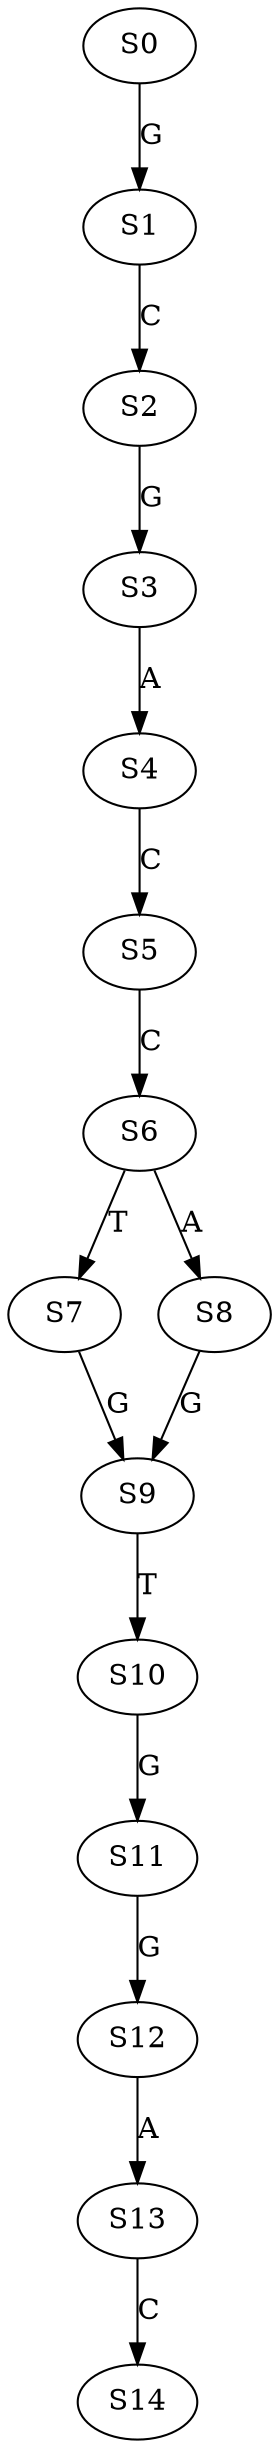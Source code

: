 strict digraph  {
	S0 -> S1 [ label = G ];
	S1 -> S2 [ label = C ];
	S2 -> S3 [ label = G ];
	S3 -> S4 [ label = A ];
	S4 -> S5 [ label = C ];
	S5 -> S6 [ label = C ];
	S6 -> S7 [ label = T ];
	S6 -> S8 [ label = A ];
	S7 -> S9 [ label = G ];
	S8 -> S9 [ label = G ];
	S9 -> S10 [ label = T ];
	S10 -> S11 [ label = G ];
	S11 -> S12 [ label = G ];
	S12 -> S13 [ label = A ];
	S13 -> S14 [ label = C ];
}
